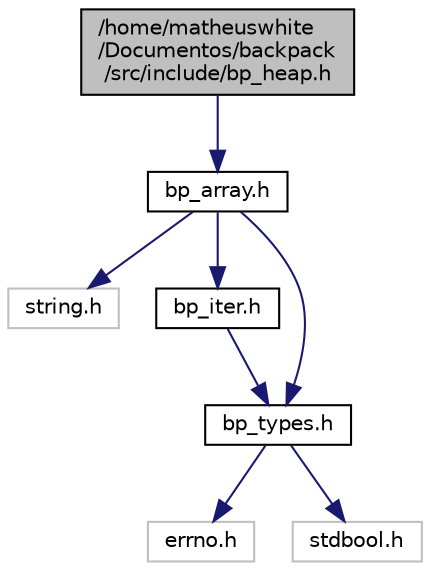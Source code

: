 digraph "/home/matheuswhite/Documentos/backpack/src/include/bp_heap.h"
{
 // LATEX_PDF_SIZE
  edge [fontname="Helvetica",fontsize="10",labelfontname="Helvetica",labelfontsize="10"];
  node [fontname="Helvetica",fontsize="10",shape=record];
  Node1 [label="/home/matheuswhite\l/Documentos/backpack\l/src/include/bp_heap.h",height=0.2,width=0.4,color="black", fillcolor="grey75", style="filled", fontcolor="black",tooltip="Specifies the heap structure. the heap could be a Min-Heap or a Max-Heap."];
  Node1 -> Node2 [color="midnightblue",fontsize="10",style="solid",fontname="Helvetica"];
  Node2 [label="bp_array.h",height=0.2,width=0.4,color="black", fillcolor="white", style="filled",URL="$bp__array_8h.html",tooltip="Specifies the array structure. This structure works as a buffer, where the develop could insert the e..."];
  Node2 -> Node3 [color="midnightblue",fontsize="10",style="solid",fontname="Helvetica"];
  Node3 [label="string.h",height=0.2,width=0.4,color="grey75", fillcolor="white", style="filled",tooltip=" "];
  Node2 -> Node4 [color="midnightblue",fontsize="10",style="solid",fontname="Helvetica"];
  Node4 [label="bp_iter.h",height=0.2,width=0.4,color="black", fillcolor="white", style="filled",URL="$bp__iter_8h.html",tooltip="Specifies the generic iterator structure. The iterator is a interface with 3 method...."];
  Node4 -> Node5 [color="midnightblue",fontsize="10",style="solid",fontname="Helvetica"];
  Node5 [label="bp_types.h",height=0.2,width=0.4,color="black", fillcolor="white", style="filled",URL="$bp__types_8h.html",tooltip="Specifies the basic types used in this library."];
  Node5 -> Node6 [color="midnightblue",fontsize="10",style="solid",fontname="Helvetica"];
  Node6 [label="errno.h",height=0.2,width=0.4,color="grey75", fillcolor="white", style="filled",tooltip=" "];
  Node5 -> Node7 [color="midnightblue",fontsize="10",style="solid",fontname="Helvetica"];
  Node7 [label="stdbool.h",height=0.2,width=0.4,color="grey75", fillcolor="white", style="filled",tooltip=" "];
  Node2 -> Node5 [color="midnightblue",fontsize="10",style="solid",fontname="Helvetica"];
}
